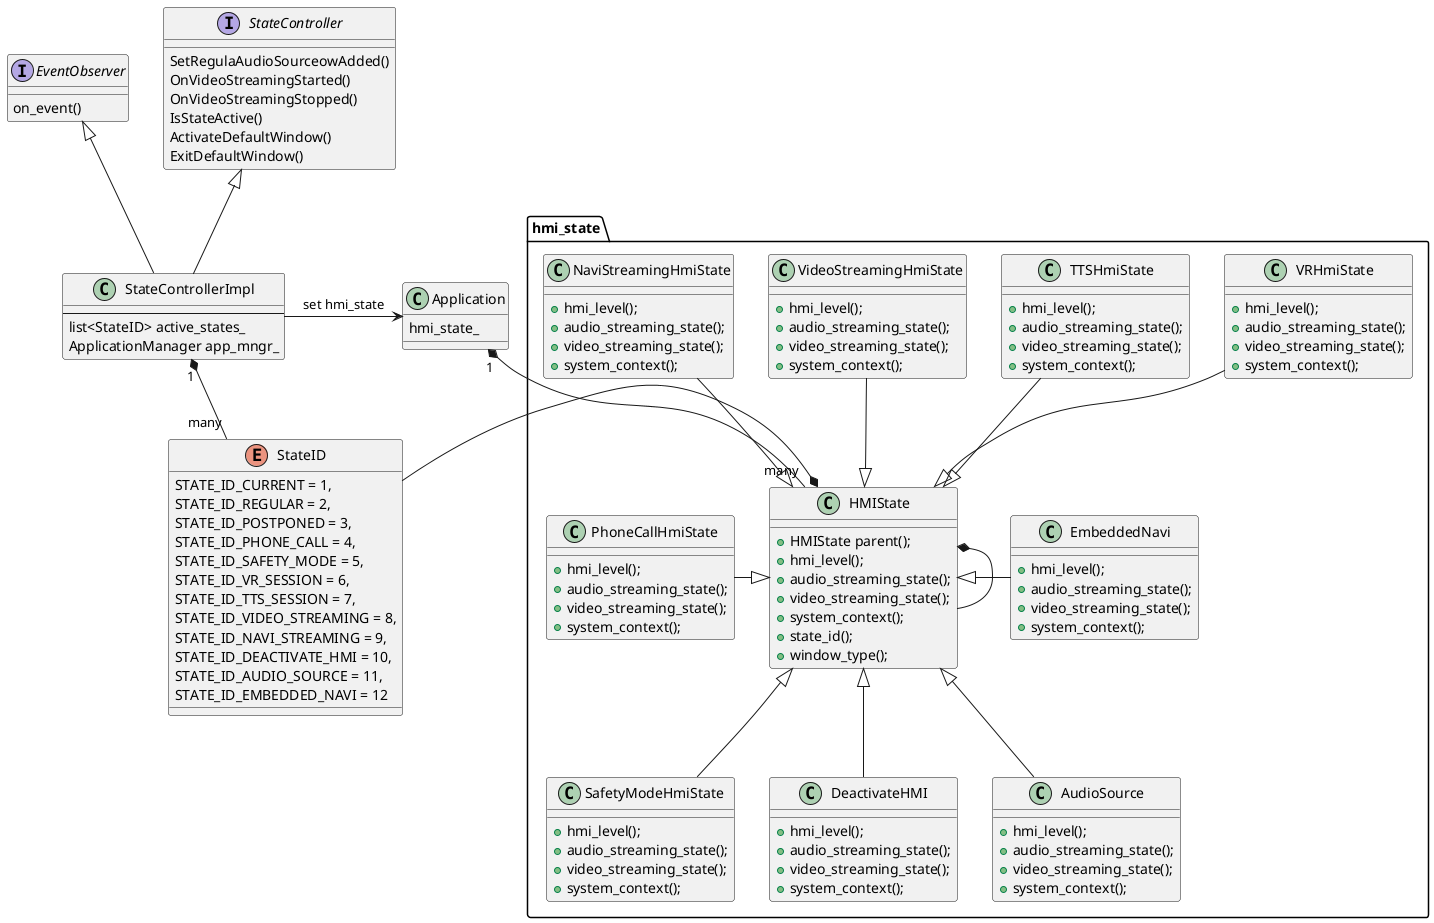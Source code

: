 @startuml
skinparam line orto

enum StateID {
    STATE_ID_CURRENT = 1,
    STATE_ID_REGULAR = 2,
    STATE_ID_POSTPONED = 3,
    STATE_ID_PHONE_CALL = 4,
    STATE_ID_SAFETY_MODE = 5,
    STATE_ID_VR_SESSION = 6,
    STATE_ID_TTS_SESSION = 7,
    STATE_ID_VIDEO_STREAMING = 8,
    STATE_ID_NAVI_STREAMING = 9,
    STATE_ID_DEACTIVATE_HMI = 10,
    STATE_ID_AUDIO_SOURCE = 11,
    STATE_ID_EMBEDDED_NAVI = 12
}

class Application  {
  hmi_state_
}
package hmi_state {
    
class HMIState {
  + HMIState parent();
  + hmi_level();
  + audio_streaming_state();
  + video_streaming_state();
  + system_context();
  + state_id();
  + window_type();
}
HMIState *-- HMIState

StateID -left-* HMIState 

Application "1" *-down- "many" HMIState 

class VRHmiState {
  + hmi_level();
  + audio_streaming_state();
  + video_streaming_state();
  + system_context();
}

VRHmiState -down-|> HMIState

class TTSHmiState {
  + hmi_level();
  + audio_streaming_state();
  + video_streaming_state();
  + system_context();
}
TTSHmiState -down-|> HMIState

class VideoStreamingHmiState {
  + hmi_level();
  + audio_streaming_state();
  + video_streaming_state();
  + system_context();
}
VideoStreamingHmiState -down-|> HMIState

class NaviStreamingHmiState {
  + hmi_level();
  + audio_streaming_state();
  + video_streaming_state();
  + system_context();
}
NaviStreamingHmiState -down-|> HMIState

class PhoneCallHmiState {
  + hmi_level();
  + audio_streaming_state();
  + video_streaming_state();
  + system_context();
}
PhoneCallHmiState -right-|> HMIState

class SafetyModeHmiState {
  + hmi_level();
  + audio_streaming_state();
  + video_streaming_state();
  + system_context();
}
SafetyModeHmiState -up-|> HMIState

class DeactivateHMI {
  + hmi_level();
  + audio_streaming_state();
  + video_streaming_state();
  + system_context();
}
DeactivateHMI -up-|> HMIState

class AudioSource {
  + hmi_level();
  + audio_streaming_state();
  + video_streaming_state();
  + system_context();
}
AudioSource -up-|> HMIState

class EmbeddedNavi {
  + hmi_level();
  + audio_streaming_state();
  + video_streaming_state();
  + system_context();
}
EmbeddedNavi -left-|> HMIState

}

interface StateController {
   SetRegulaAudioSourceowAdded()
   OnVideoStreamingStarted()
   OnVideoStreamingStopped()
   IsStateActive()
   ActivateDefaultWindow()
   ExitDefaultWindow()
}
interface EventObserver {
  on_event()
}

class StateControllerImpl {
   ---
   list<StateID> active_states_
   ApplicationManager app_mngr_
}
StateControllerImpl "1" *-down- "many"  StateID
StateControllerImpl -up-|> StateController
StateControllerImpl -up-|> EventObserver

StateControllerImpl -right-> Application : set hmi_state
@enduml
